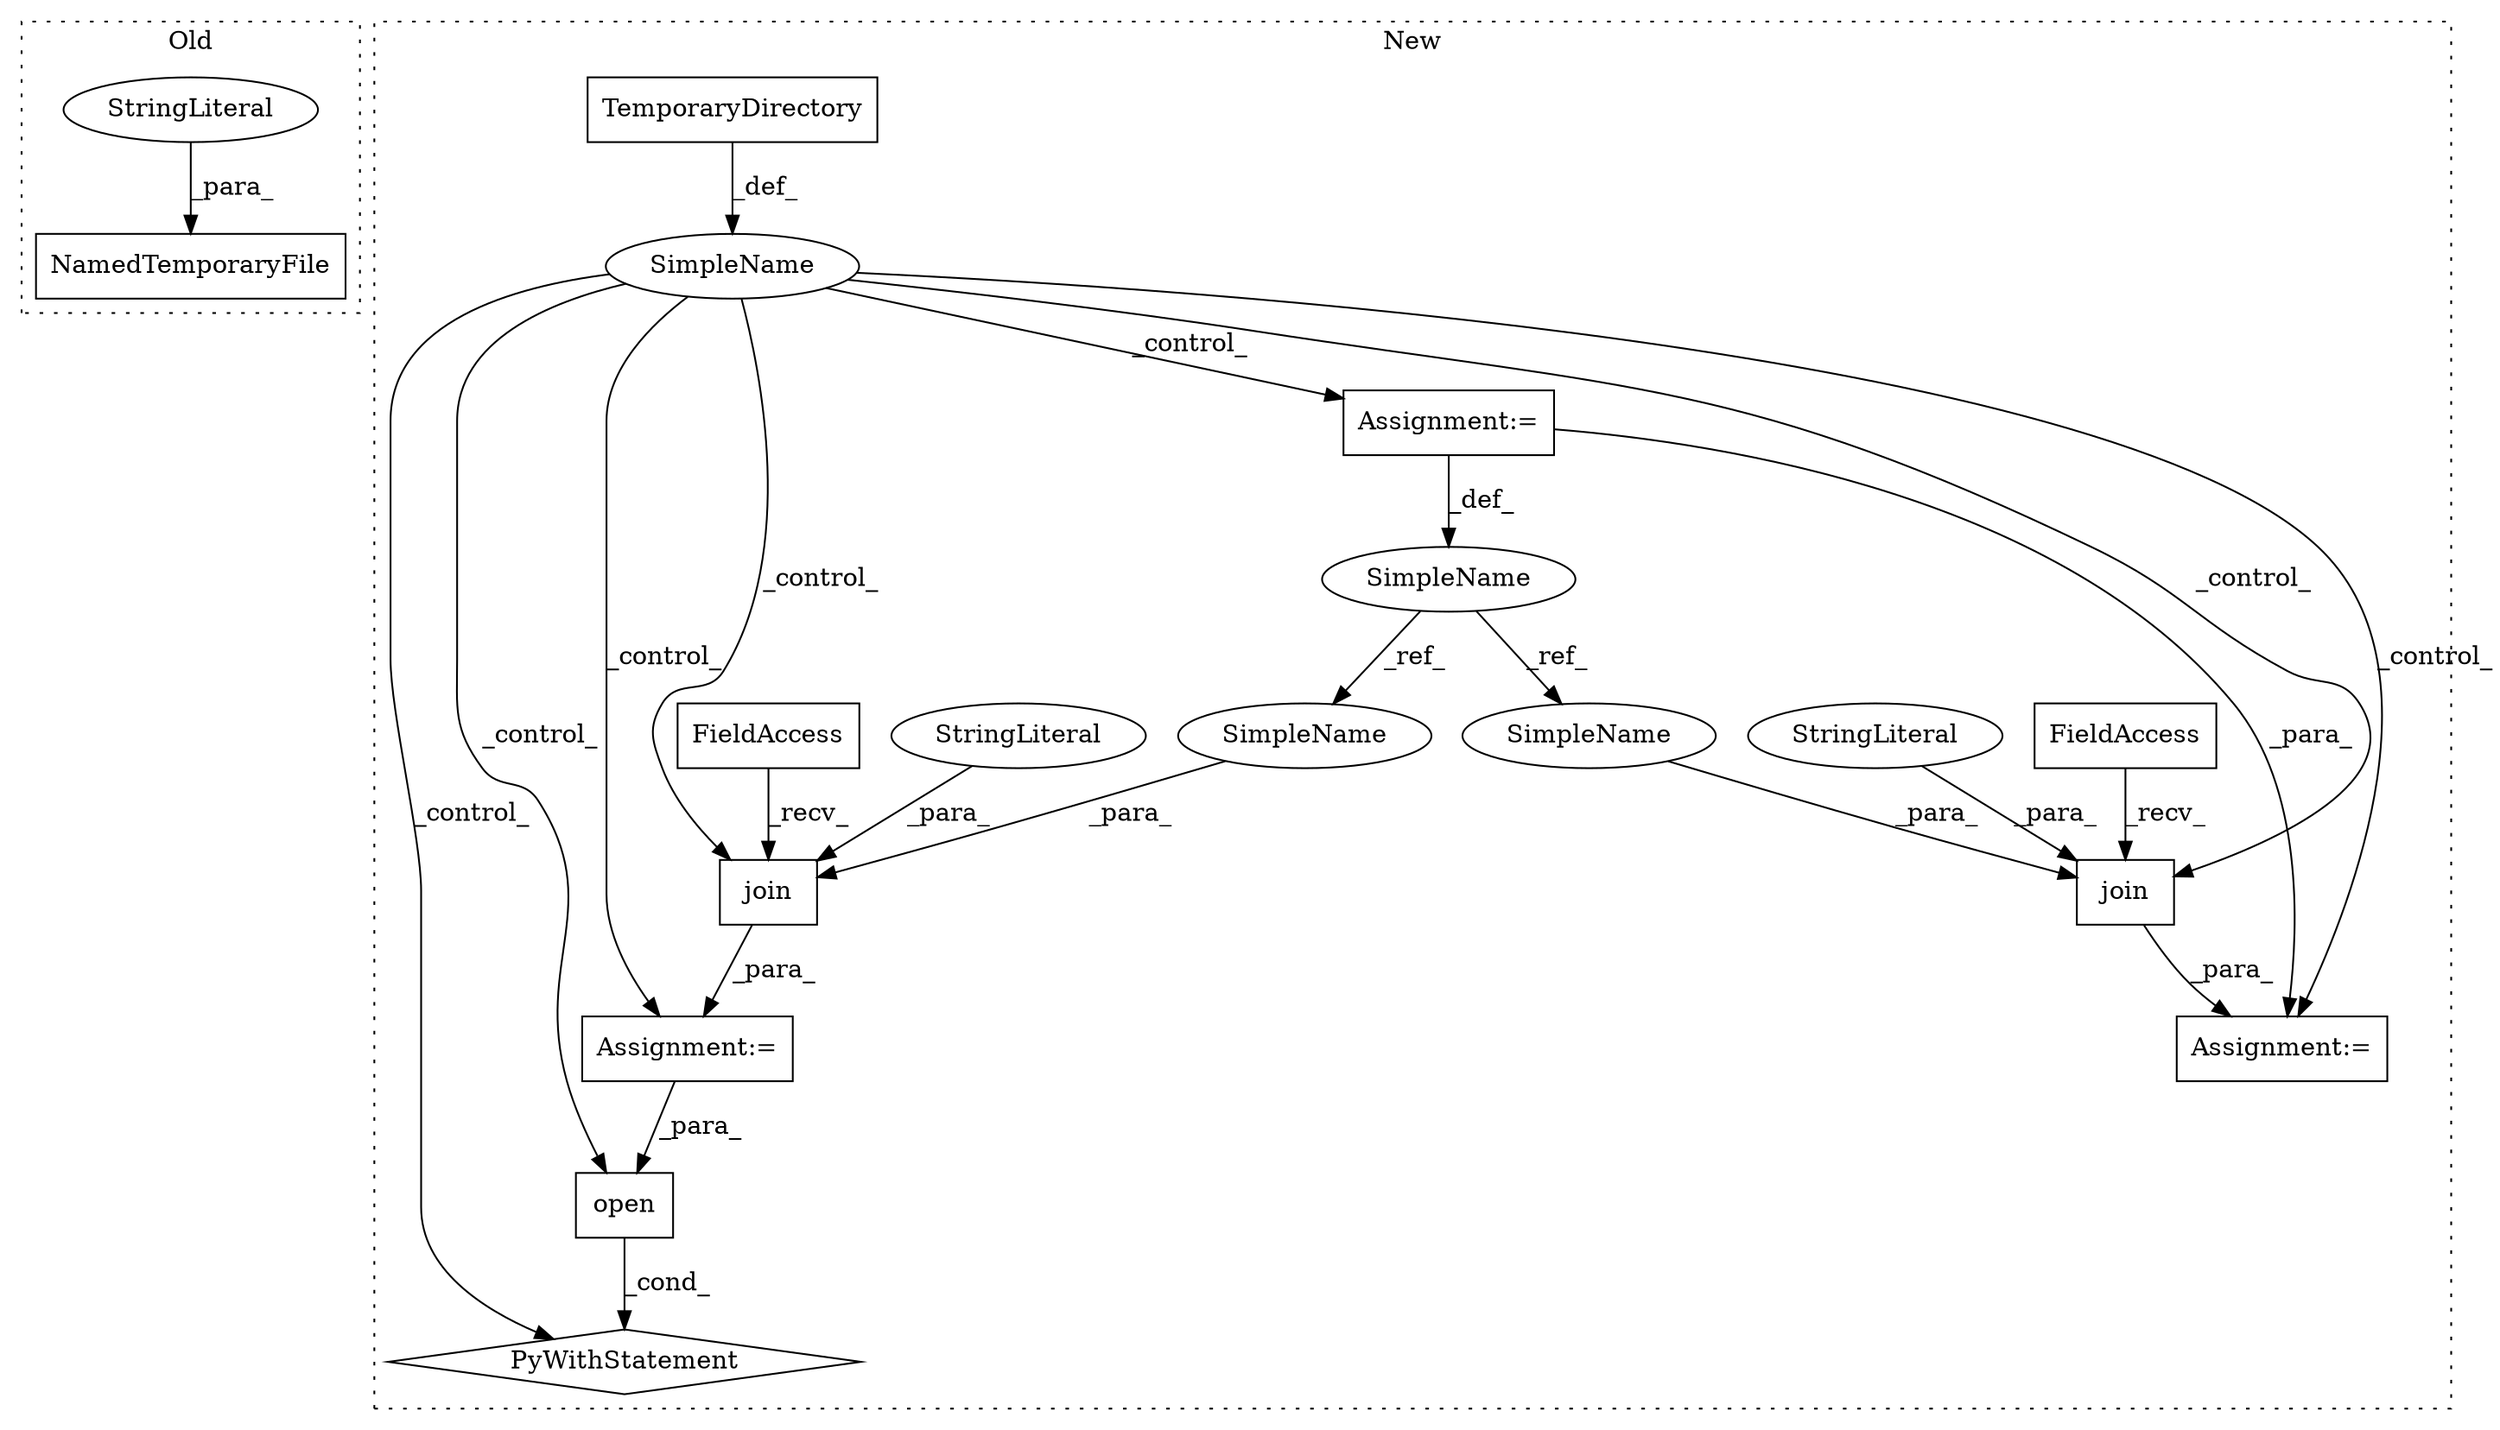 digraph G {
subgraph cluster0 {
1 [label="NamedTemporaryFile" a="32" s="7349,7374" l="19,1" shape="box"];
6 [label="StringLiteral" a="45" s="7368" l="4" shape="ellipse"];
label = "Old";
style="dotted";
}
subgraph cluster1 {
2 [label="TemporaryDirectory" a="32" s="7190,7224" l="19,1" shape="box"];
3 [label="PyWithStatement" a="104" s="7766,7790" l="10,2" shape="diamond"];
4 [label="SimpleName" a="42" s="" l="" shape="ellipse"];
5 [label="open" a="32" s="7776,7789" l="5,1" shape="box"];
7 [label="Assignment:=" a="7" s="7243" l="5" shape="box"];
8 [label="Assignment:=" a="7" s="7306" l="1" shape="box"];
9 [label="join" a="32" s="7273,7289" l="5,1" shape="box"];
10 [label="StringLiteral" a="45" s="7284" l="5" shape="ellipse"];
11 [label="FieldAccess" a="22" s="7265" l="7" shape="box"];
12 [label="join" a="32" s="7315,7331" l="5,1" shape="box"];
13 [label="SimpleName" a="42" s="7243" l="5" shape="ellipse"];
14 [label="StringLiteral" a="45" s="7326" l="5" shape="ellipse"];
15 [label="FieldAccess" a="22" s="7307" l="7" shape="box"];
16 [label="Assignment:=" a="7" s="7264" l="1" shape="box"];
17 [label="SimpleName" a="42" s="7278" l="5" shape="ellipse"];
18 [label="SimpleName" a="42" s="7320" l="5" shape="ellipse"];
label = "New";
style="dotted";
}
2 -> 4 [label="_def_"];
4 -> 5 [label="_control_"];
4 -> 9 [label="_control_"];
4 -> 3 [label="_control_"];
4 -> 7 [label="_control_"];
4 -> 16 [label="_control_"];
4 -> 8 [label="_control_"];
4 -> 12 [label="_control_"];
5 -> 3 [label="_cond_"];
6 -> 1 [label="_para_"];
7 -> 16 [label="_para_"];
7 -> 13 [label="_def_"];
8 -> 5 [label="_para_"];
9 -> 16 [label="_para_"];
10 -> 9 [label="_para_"];
11 -> 9 [label="_recv_"];
12 -> 8 [label="_para_"];
13 -> 18 [label="_ref_"];
13 -> 17 [label="_ref_"];
14 -> 12 [label="_para_"];
15 -> 12 [label="_recv_"];
17 -> 9 [label="_para_"];
18 -> 12 [label="_para_"];
}